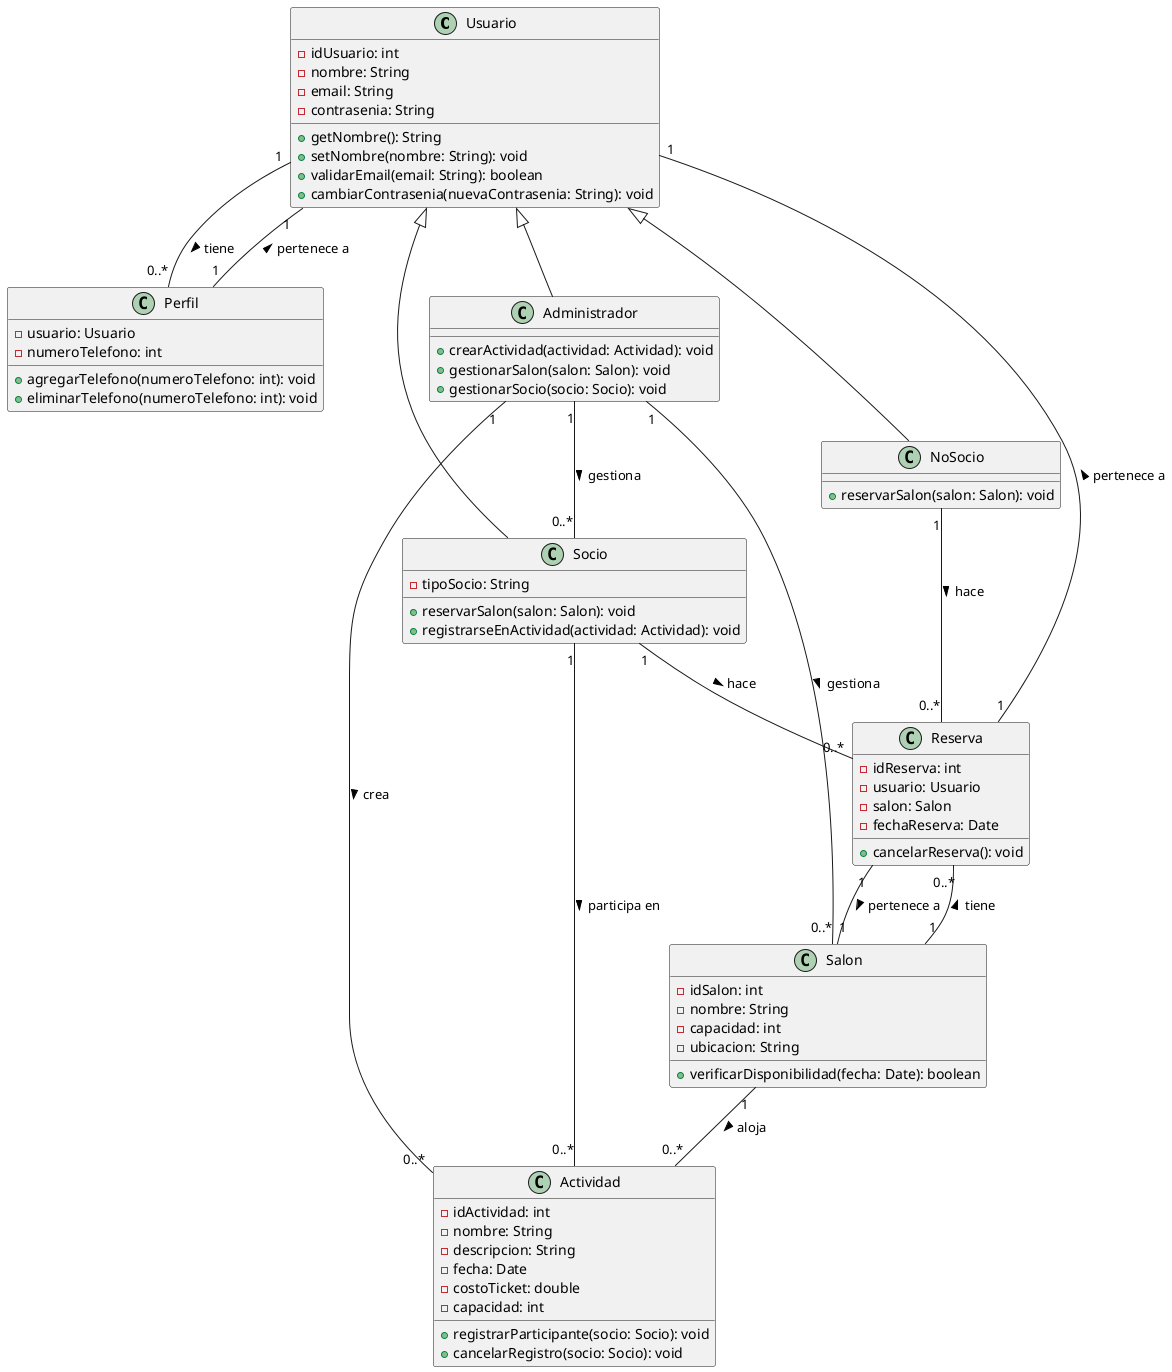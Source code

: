@startuml
class Usuario {
  - idUsuario: int
  - nombre: String
  - email: String
  - contrasenia: String
  + getNombre(): String
  + setNombre(nombre: String): void
  + validarEmail(email: String): boolean
  + cambiarContrasenia(nuevaContrasenia: String): void
}

class Perfil {
  - usuario: Usuario
  - numeroTelefono: int
  + agregarTelefono(numeroTelefono: int): void
  + eliminarTelefono(numeroTelefono: int): void
}

class Administrador {
  + crearActividad(actividad: Actividad): void
  + gestionarSalon(salon: Salon): void
  + gestionarSocio(socio: Socio): void
}

class Socio {
  - tipoSocio: String
  + reservarSalon(salon: Salon): void
  + registrarseEnActividad(actividad: Actividad): void
}

class NoSocio {
  + reservarSalon(salon: Salon): void
}

class Salon {
  - idSalon: int
  - nombre: String
  - capacidad: int
  - ubicacion: String
  + verificarDisponibilidad(fecha: Date): boolean
}

class Actividad {
  - idActividad: int
  - nombre: String
  - descripcion: String
  - fecha: Date
  - costoTicket: double
  - capacidad: int
  + registrarParticipante(socio: Socio): void
  + cancelarRegistro(socio: Socio): void
}

class Reserva {
  - idReserva: int
  - usuario: Usuario
  - salon: Salon
  - fechaReserva: Date
  + cancelarReserva(): void
}

Usuario <|-- Socio
Usuario <|-- NoSocio
Usuario <|-- Administrador

Perfil "1" -- "1" Usuario : pertenece a >
Usuario "1" -- "0..*" Perfil : tiene >

Socio "1" -- "0..*" Actividad : participa en >
Socio "1" -- "0..*" Reserva : hace >
NoSocio "1" -- "0..*" Reserva : hace >

Reserva "1" -- "1" Usuario : pertenece a >
Reserva "1" -- "1" Salon : pertenece a >

Salon "1" -- "0..*" Reserva : tiene >
Salon "1" -- "0..*" Actividad : aloja >

Administrador "1" -- "0..*" Actividad : crea >
Administrador "1" -- "0..*" Salon : gestiona >
Administrador "1" -- "0..*" Socio : gestiona >
@enduml